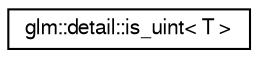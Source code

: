 digraph "Graphical Class Hierarchy"
{
  edge [fontname="FreeSans",fontsize="10",labelfontname="FreeSans",labelfontsize="10"];
  node [fontname="FreeSans",fontsize="10",shape=record];
  rankdir="LR";
  Node1 [label="glm::detail::is_uint\< T \>",height=0.2,width=0.4,color="black", fillcolor="white", style="filled",URL="$d2/d65/structglm_1_1detail_1_1is__uint.html"];
}
